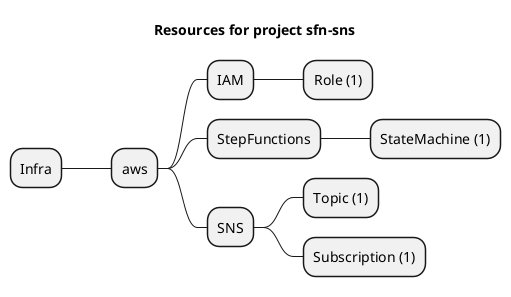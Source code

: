 @startmindmap
title Resources for project sfn-sns
skinparam monochrome true
+ Infra
++ aws
+++ IAM
++++ Role (1)
+++ StepFunctions
++++ StateMachine (1)
+++ SNS
++++ Topic (1)
++++ Subscription (1)
@endmindmap